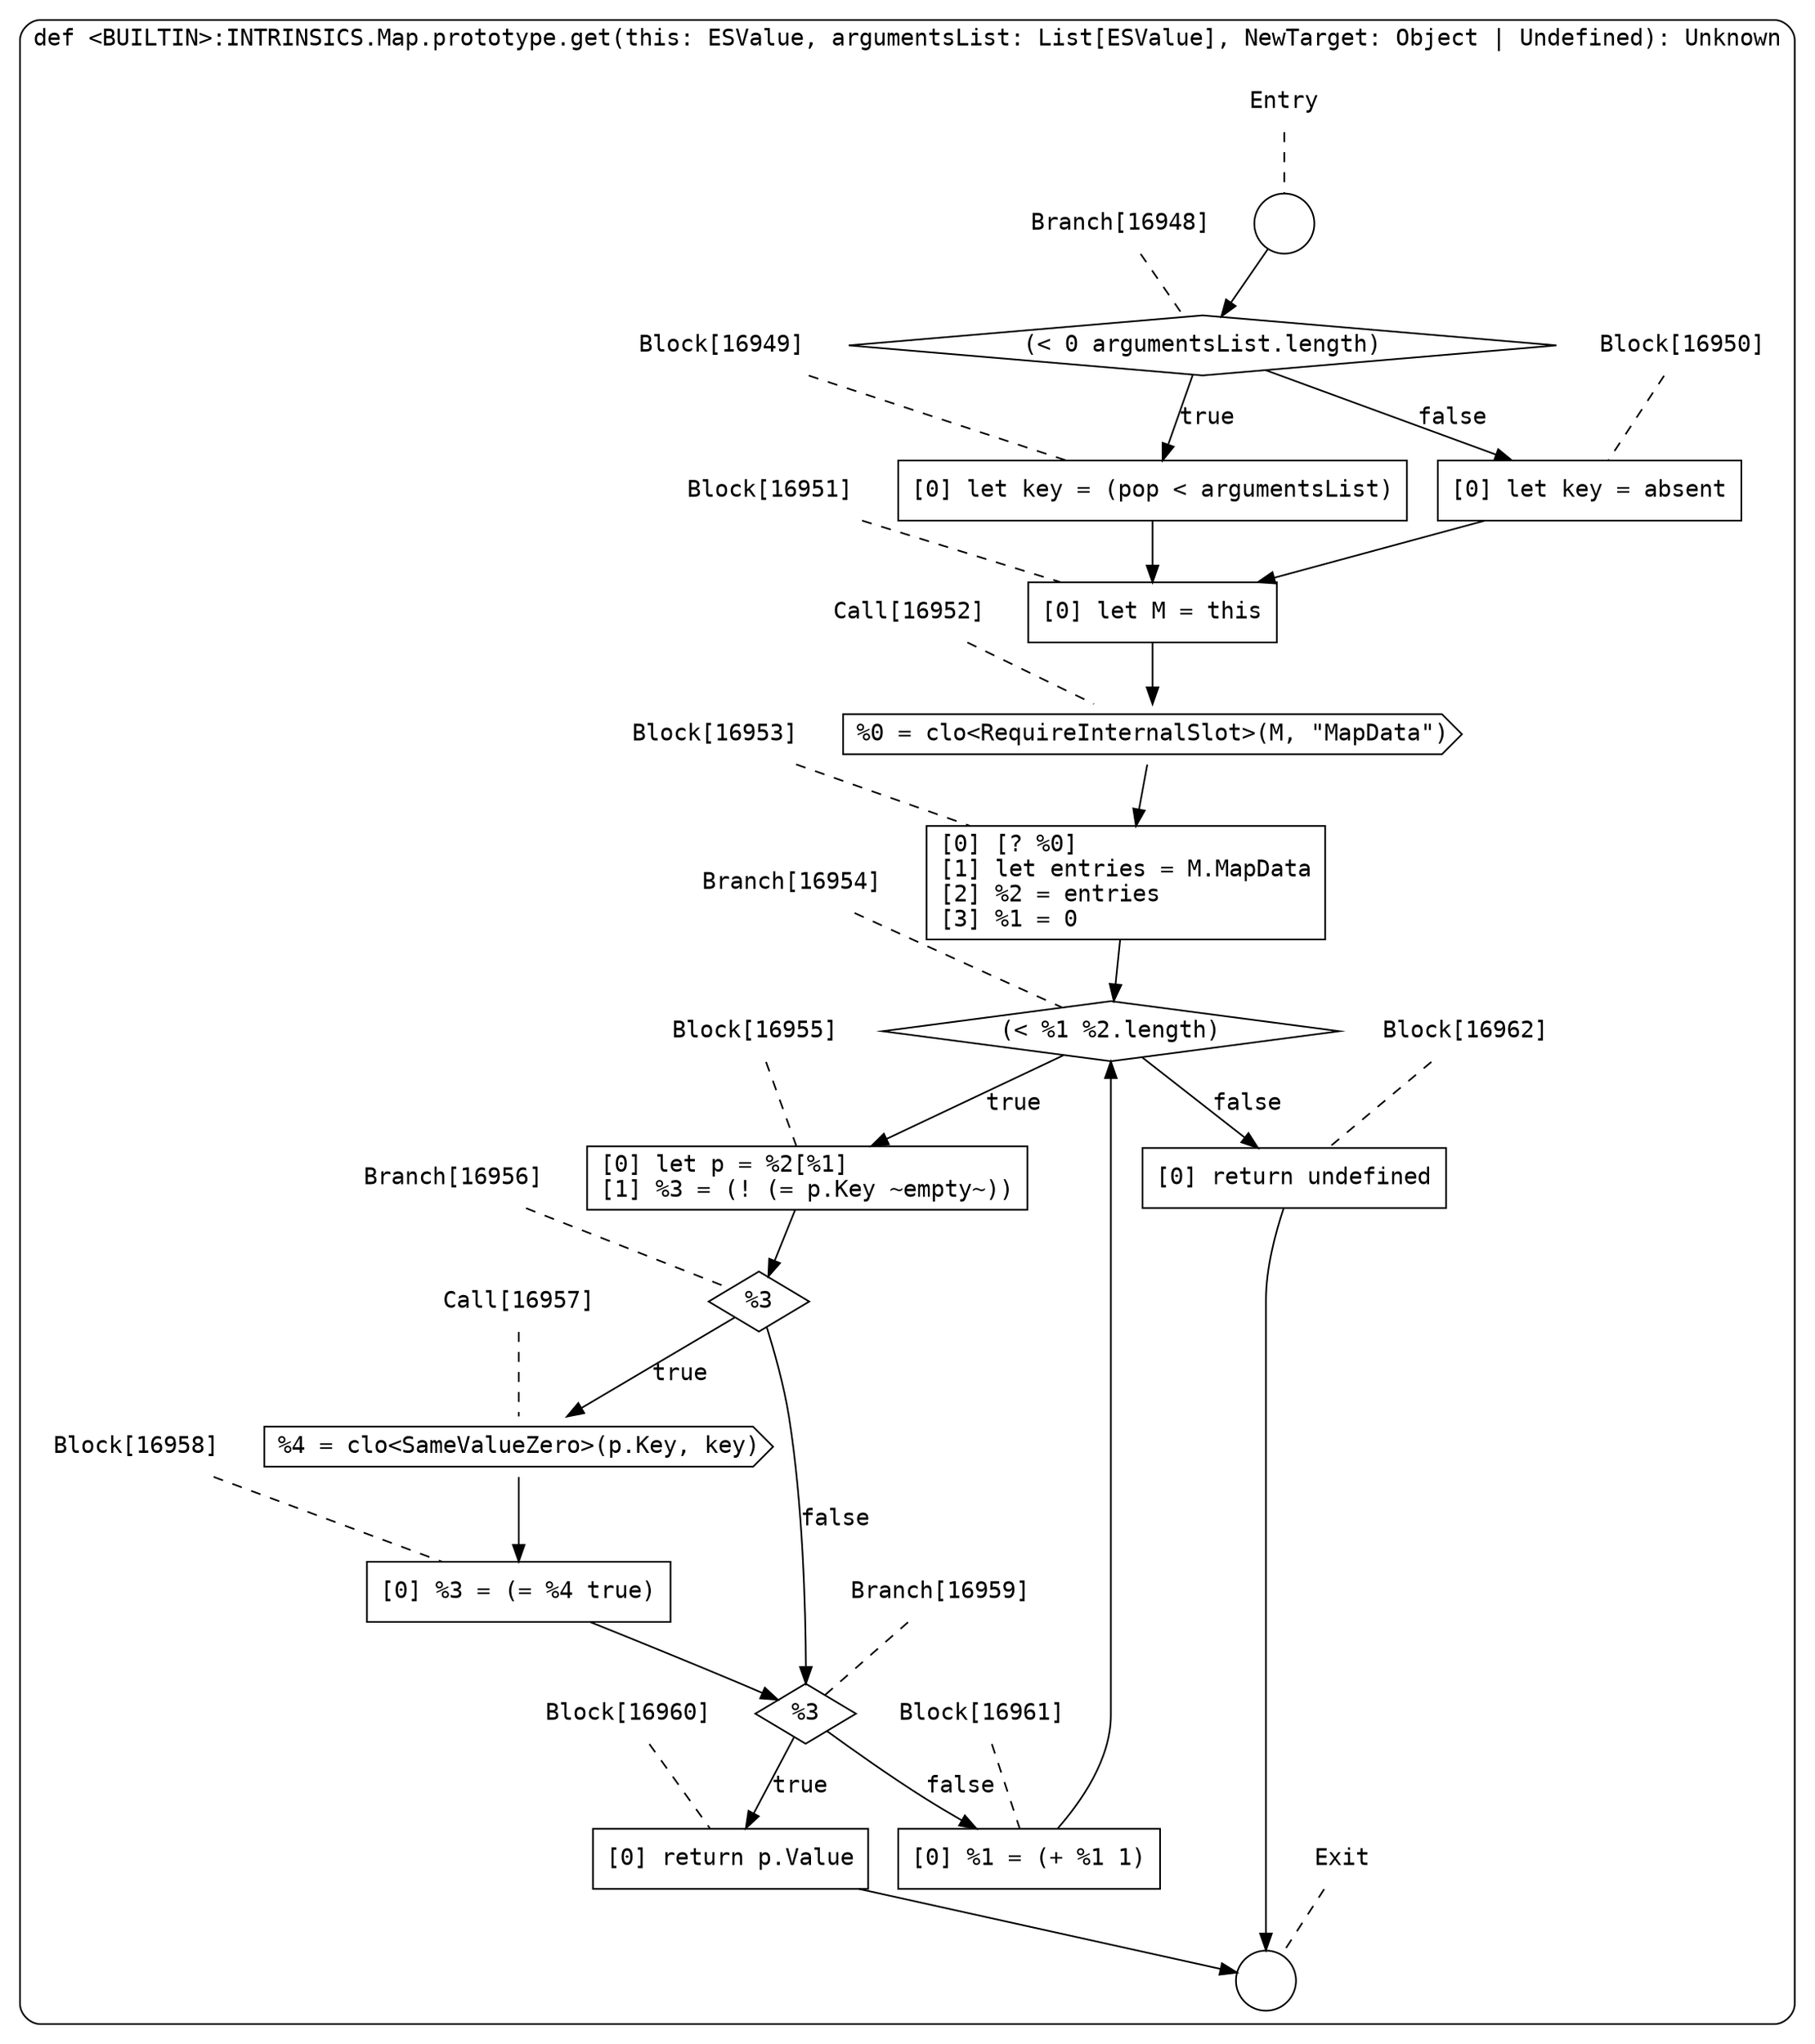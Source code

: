 digraph {
  graph [fontname = "Consolas"]
  node [fontname = "Consolas"]
  edge [fontname = "Consolas"]
  subgraph cluster2439 {
    label = "def <BUILTIN>:INTRINSICS.Map.prototype.get(this: ESValue, argumentsList: List[ESValue], NewTarget: Object | Undefined): Unknown"
    style = rounded
    cluster2439_entry_name [shape=none, label=<<font color="black">Entry</font>>]
    cluster2439_entry_name -> cluster2439_entry [arrowhead=none, color="black", style=dashed]
    cluster2439_entry [shape=circle label=" " color="black" fillcolor="white" style=filled]
    cluster2439_entry -> node16948 [color="black"]
    cluster2439_exit_name [shape=none, label=<<font color="black">Exit</font>>]
    cluster2439_exit_name -> cluster2439_exit [arrowhead=none, color="black", style=dashed]
    cluster2439_exit [shape=circle label=" " color="black" fillcolor="white" style=filled]
    node16948_name [shape=none, label=<<font color="black">Branch[16948]</font>>]
    node16948_name -> node16948 [arrowhead=none, color="black", style=dashed]
    node16948 [shape=diamond, label=<<font color="black">(&lt; 0 argumentsList.length)</font>> color="black" fillcolor="white", style=filled]
    node16948 -> node16949 [label=<<font color="black">true</font>> color="black"]
    node16948 -> node16950 [label=<<font color="black">false</font>> color="black"]
    node16949_name [shape=none, label=<<font color="black">Block[16949]</font>>]
    node16949_name -> node16949 [arrowhead=none, color="black", style=dashed]
    node16949 [shape=box, label=<<font color="black">[0] let key = (pop &lt; argumentsList)<BR ALIGN="LEFT"/></font>> color="black" fillcolor="white", style=filled]
    node16949 -> node16951 [color="black"]
    node16950_name [shape=none, label=<<font color="black">Block[16950]</font>>]
    node16950_name -> node16950 [arrowhead=none, color="black", style=dashed]
    node16950 [shape=box, label=<<font color="black">[0] let key = absent<BR ALIGN="LEFT"/></font>> color="black" fillcolor="white", style=filled]
    node16950 -> node16951 [color="black"]
    node16951_name [shape=none, label=<<font color="black">Block[16951]</font>>]
    node16951_name -> node16951 [arrowhead=none, color="black", style=dashed]
    node16951 [shape=box, label=<<font color="black">[0] let M = this<BR ALIGN="LEFT"/></font>> color="black" fillcolor="white", style=filled]
    node16951 -> node16952 [color="black"]
    node16952_name [shape=none, label=<<font color="black">Call[16952]</font>>]
    node16952_name -> node16952 [arrowhead=none, color="black", style=dashed]
    node16952 [shape=cds, label=<<font color="black">%0 = clo&lt;RequireInternalSlot&gt;(M, &quot;MapData&quot;)</font>> color="black" fillcolor="white", style=filled]
    node16952 -> node16953 [color="black"]
    node16953_name [shape=none, label=<<font color="black">Block[16953]</font>>]
    node16953_name -> node16953 [arrowhead=none, color="black", style=dashed]
    node16953 [shape=box, label=<<font color="black">[0] [? %0]<BR ALIGN="LEFT"/>[1] let entries = M.MapData<BR ALIGN="LEFT"/>[2] %2 = entries<BR ALIGN="LEFT"/>[3] %1 = 0<BR ALIGN="LEFT"/></font>> color="black" fillcolor="white", style=filled]
    node16953 -> node16954 [color="black"]
    node16954_name [shape=none, label=<<font color="black">Branch[16954]</font>>]
    node16954_name -> node16954 [arrowhead=none, color="black", style=dashed]
    node16954 [shape=diamond, label=<<font color="black">(&lt; %1 %2.length)</font>> color="black" fillcolor="white", style=filled]
    node16954 -> node16955 [label=<<font color="black">true</font>> color="black"]
    node16954 -> node16962 [label=<<font color="black">false</font>> color="black"]
    node16955_name [shape=none, label=<<font color="black">Block[16955]</font>>]
    node16955_name -> node16955 [arrowhead=none, color="black", style=dashed]
    node16955 [shape=box, label=<<font color="black">[0] let p = %2[%1]<BR ALIGN="LEFT"/>[1] %3 = (! (= p.Key ~empty~))<BR ALIGN="LEFT"/></font>> color="black" fillcolor="white", style=filled]
    node16955 -> node16956 [color="black"]
    node16962_name [shape=none, label=<<font color="black">Block[16962]</font>>]
    node16962_name -> node16962 [arrowhead=none, color="black", style=dashed]
    node16962 [shape=box, label=<<font color="black">[0] return undefined<BR ALIGN="LEFT"/></font>> color="black" fillcolor="white", style=filled]
    node16962 -> cluster2439_exit [color="black"]
    node16956_name [shape=none, label=<<font color="black">Branch[16956]</font>>]
    node16956_name -> node16956 [arrowhead=none, color="black", style=dashed]
    node16956 [shape=diamond, label=<<font color="black">%3</font>> color="black" fillcolor="white", style=filled]
    node16956 -> node16957 [label=<<font color="black">true</font>> color="black"]
    node16956 -> node16959 [label=<<font color="black">false</font>> color="black"]
    node16957_name [shape=none, label=<<font color="black">Call[16957]</font>>]
    node16957_name -> node16957 [arrowhead=none, color="black", style=dashed]
    node16957 [shape=cds, label=<<font color="black">%4 = clo&lt;SameValueZero&gt;(p.Key, key)</font>> color="black" fillcolor="white", style=filled]
    node16957 -> node16958 [color="black"]
    node16959_name [shape=none, label=<<font color="black">Branch[16959]</font>>]
    node16959_name -> node16959 [arrowhead=none, color="black", style=dashed]
    node16959 [shape=diamond, label=<<font color="black">%3</font>> color="black" fillcolor="white", style=filled]
    node16959 -> node16960 [label=<<font color="black">true</font>> color="black"]
    node16959 -> node16961 [label=<<font color="black">false</font>> color="black"]
    node16958_name [shape=none, label=<<font color="black">Block[16958]</font>>]
    node16958_name -> node16958 [arrowhead=none, color="black", style=dashed]
    node16958 [shape=box, label=<<font color="black">[0] %3 = (= %4 true)<BR ALIGN="LEFT"/></font>> color="black" fillcolor="white", style=filled]
    node16958 -> node16959 [color="black"]
    node16960_name [shape=none, label=<<font color="black">Block[16960]</font>>]
    node16960_name -> node16960 [arrowhead=none, color="black", style=dashed]
    node16960 [shape=box, label=<<font color="black">[0] return p.Value<BR ALIGN="LEFT"/></font>> color="black" fillcolor="white", style=filled]
    node16960 -> cluster2439_exit [color="black"]
    node16961_name [shape=none, label=<<font color="black">Block[16961]</font>>]
    node16961_name -> node16961 [arrowhead=none, color="black", style=dashed]
    node16961 [shape=box, label=<<font color="black">[0] %1 = (+ %1 1)<BR ALIGN="LEFT"/></font>> color="black" fillcolor="white", style=filled]
    node16961 -> node16954 [color="black"]
  }
}